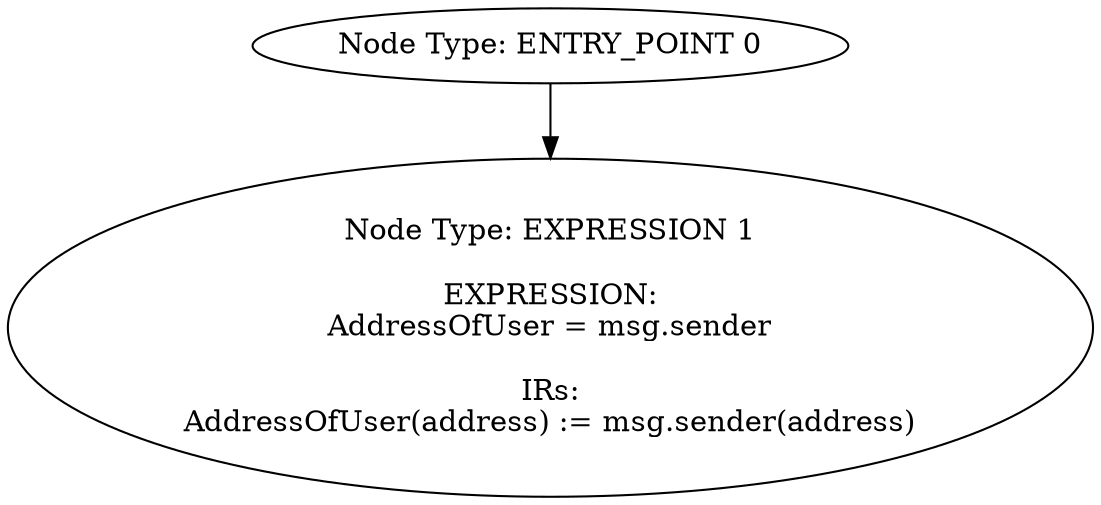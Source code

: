 digraph{
0[label="Node Type: ENTRY_POINT 0
"];
0->1;
1[label="Node Type: EXPRESSION 1

EXPRESSION:
AddressOfUser = msg.sender

IRs:
AddressOfUser(address) := msg.sender(address)"];
}
